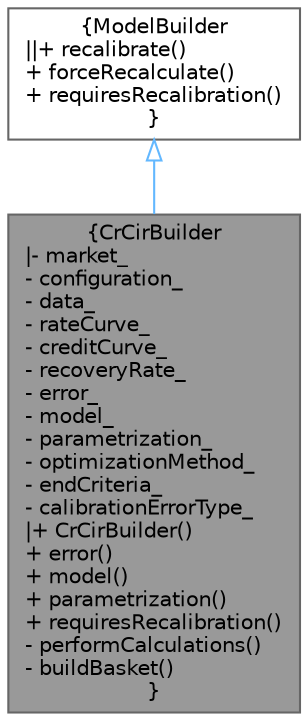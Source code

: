 digraph "CrCirBuilder"
{
 // INTERACTIVE_SVG=YES
 // LATEX_PDF_SIZE
  bgcolor="transparent";
  edge [fontname=Helvetica,fontsize=10,labelfontname=Helvetica,labelfontsize=10];
  node [fontname=Helvetica,fontsize=10,shape=box,height=0.2,width=0.4];
  Node1 [label="{CrCirBuilder\n|- market_\l- configuration_\l- data_\l- rateCurve_\l- creditCurve_\l- recoveryRate_\l- error_\l- model_\l- parametrization_\l- optimizationMethod_\l- endCriteria_\l- calibrationErrorType_\l|+ CrCirBuilder()\l+ error()\l+ model()\l+ parametrization()\l+ requiresRecalibration()\l- performCalculations()\l- buildBasket()\l}",height=0.2,width=0.4,color="gray40", fillcolor="grey60", style="filled", fontcolor="black",tooltip="Builder for a cir model component."];
  Node2 -> Node1 [dir="back",color="steelblue1",style="solid",arrowtail="onormal"];
  Node2 [label="{ModelBuilder\n||+ recalibrate()\l+ forceRecalculate()\l+ requiresRecalibration()\l}",height=0.2,width=0.4,color="gray40", fillcolor="white", style="filled",URL="C:/dev/ORE/documentation/QuantExt/doc/quantext.tag$class_quant_ext_1_1_model_builder.html",tooltip=" "];
}
